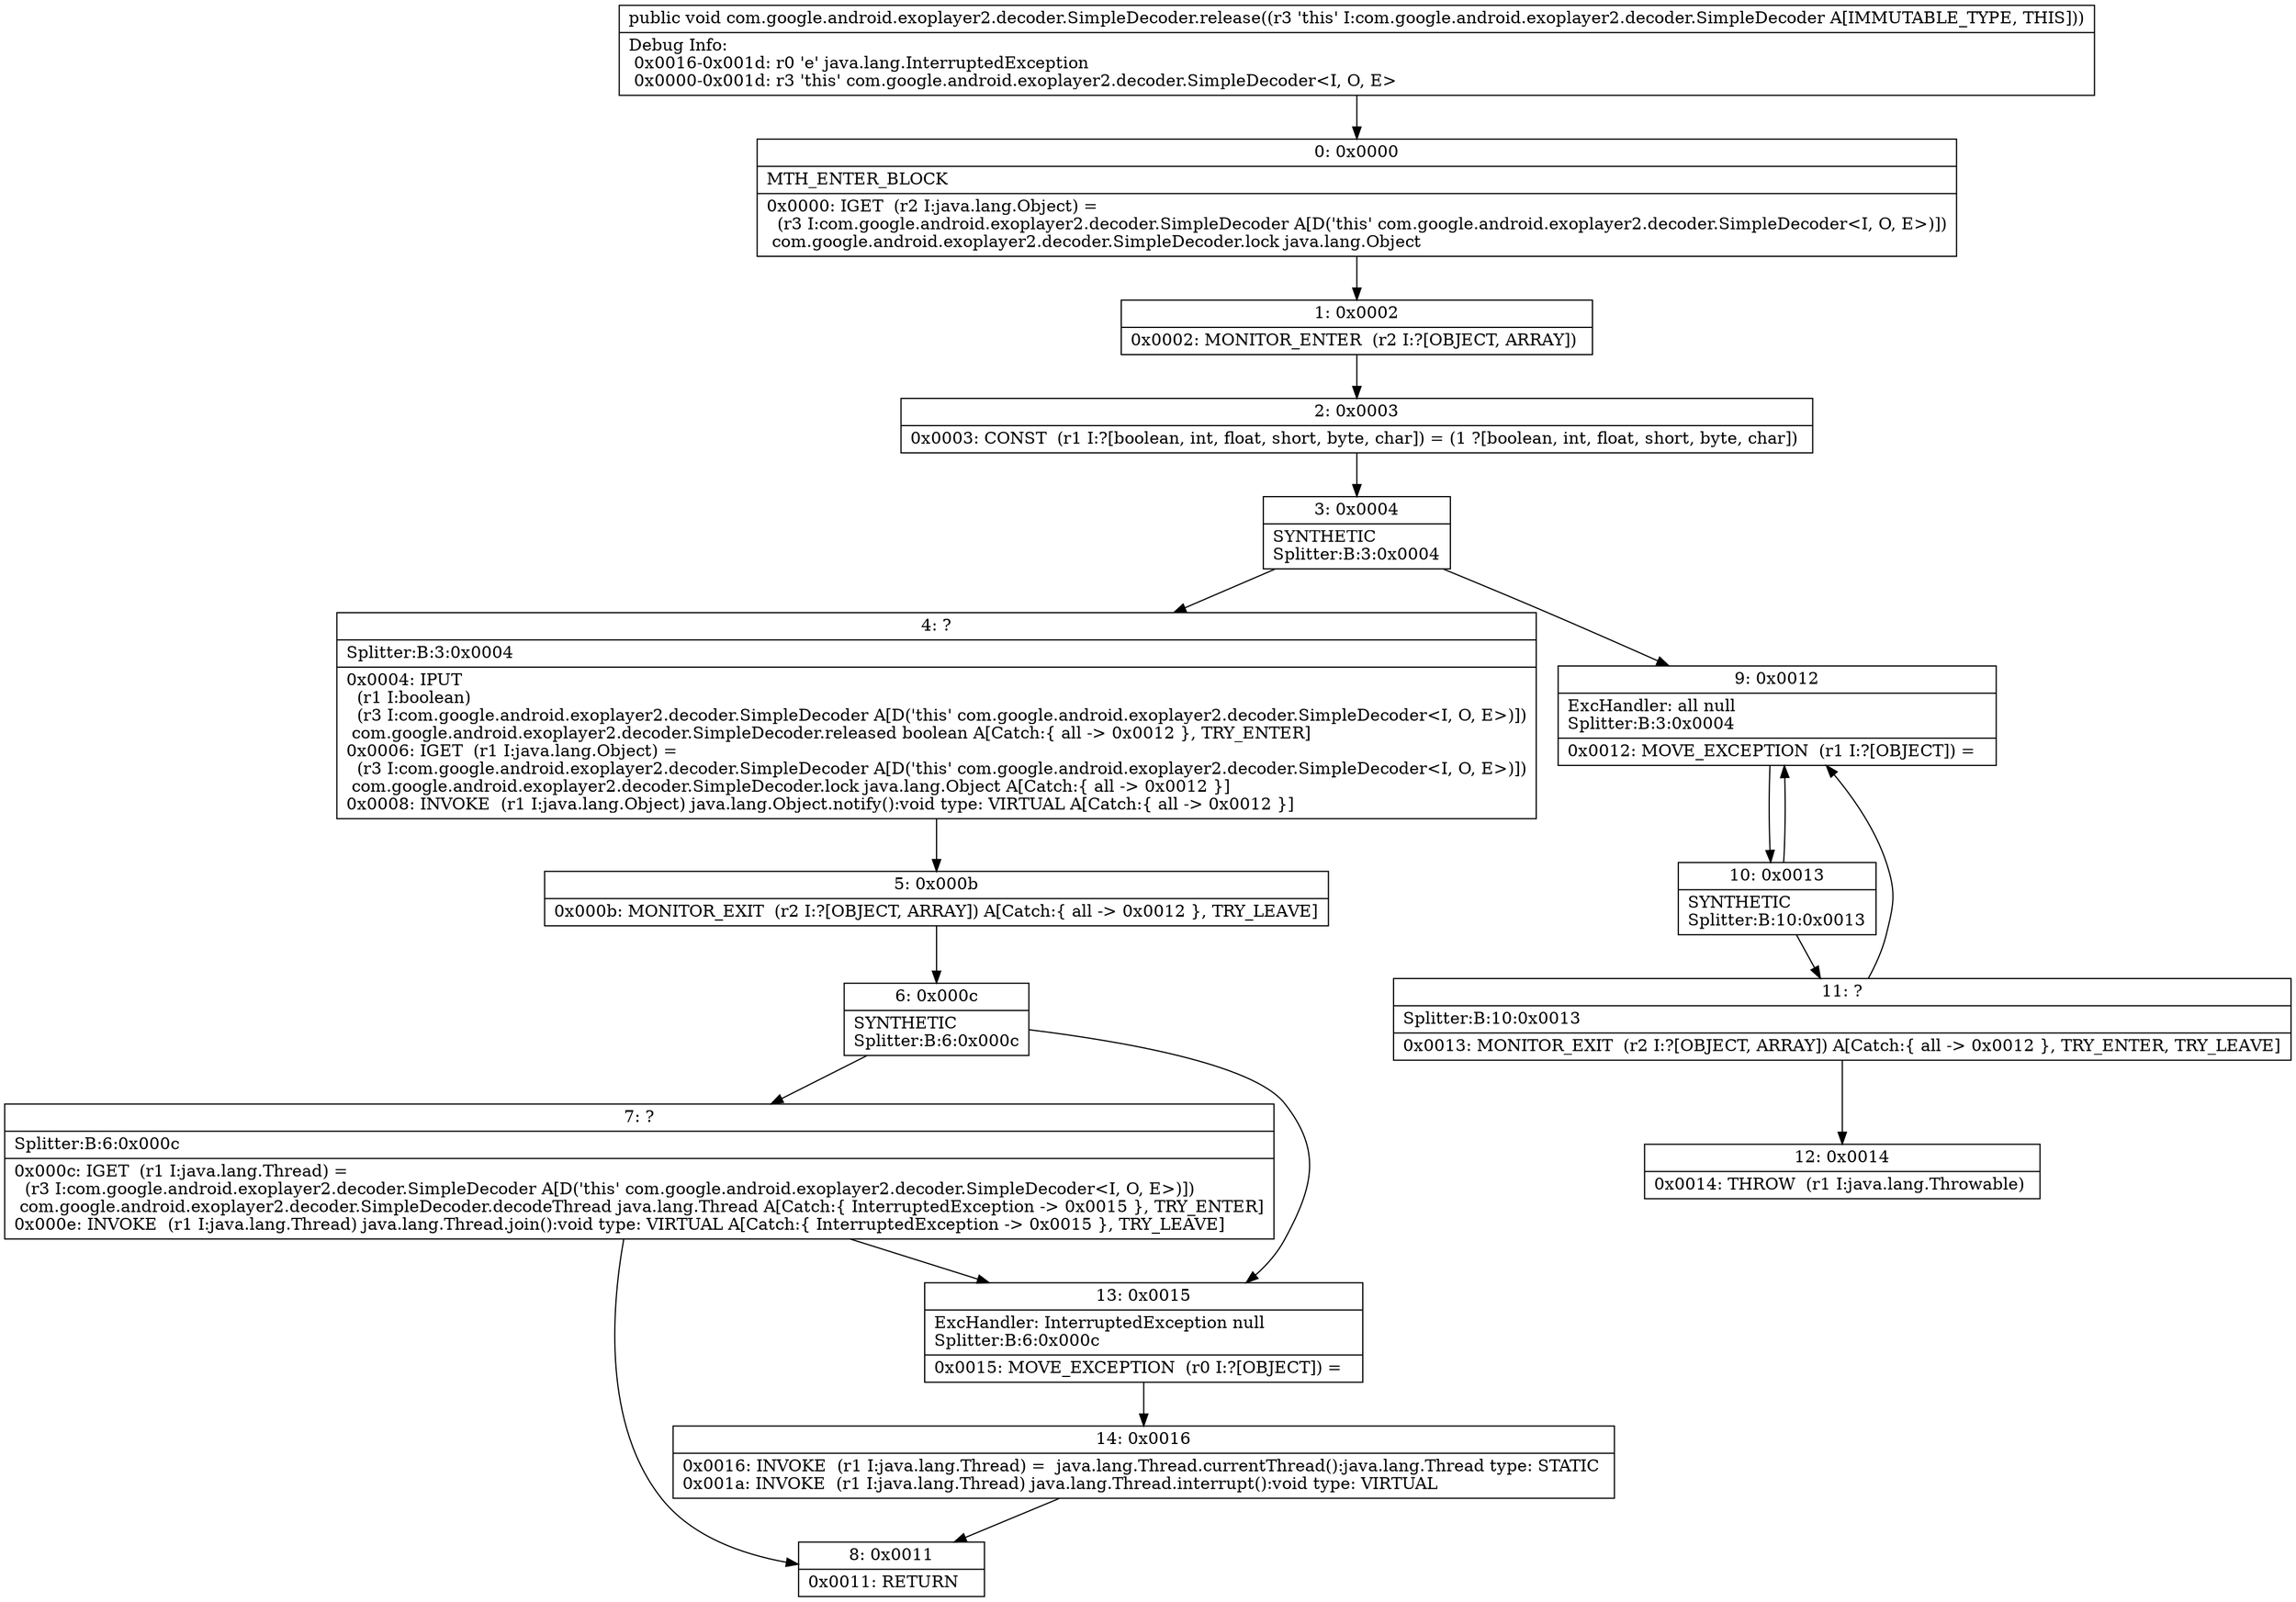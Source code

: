 digraph "CFG forcom.google.android.exoplayer2.decoder.SimpleDecoder.release()V" {
Node_0 [shape=record,label="{0\:\ 0x0000|MTH_ENTER_BLOCK\l|0x0000: IGET  (r2 I:java.lang.Object) = \l  (r3 I:com.google.android.exoplayer2.decoder.SimpleDecoder A[D('this' com.google.android.exoplayer2.decoder.SimpleDecoder\<I, O, E\>)])\l com.google.android.exoplayer2.decoder.SimpleDecoder.lock java.lang.Object \l}"];
Node_1 [shape=record,label="{1\:\ 0x0002|0x0002: MONITOR_ENTER  (r2 I:?[OBJECT, ARRAY]) \l}"];
Node_2 [shape=record,label="{2\:\ 0x0003|0x0003: CONST  (r1 I:?[boolean, int, float, short, byte, char]) = (1 ?[boolean, int, float, short, byte, char]) \l}"];
Node_3 [shape=record,label="{3\:\ 0x0004|SYNTHETIC\lSplitter:B:3:0x0004\l}"];
Node_4 [shape=record,label="{4\:\ ?|Splitter:B:3:0x0004\l|0x0004: IPUT  \l  (r1 I:boolean)\l  (r3 I:com.google.android.exoplayer2.decoder.SimpleDecoder A[D('this' com.google.android.exoplayer2.decoder.SimpleDecoder\<I, O, E\>)])\l com.google.android.exoplayer2.decoder.SimpleDecoder.released boolean A[Catch:\{ all \-\> 0x0012 \}, TRY_ENTER]\l0x0006: IGET  (r1 I:java.lang.Object) = \l  (r3 I:com.google.android.exoplayer2.decoder.SimpleDecoder A[D('this' com.google.android.exoplayer2.decoder.SimpleDecoder\<I, O, E\>)])\l com.google.android.exoplayer2.decoder.SimpleDecoder.lock java.lang.Object A[Catch:\{ all \-\> 0x0012 \}]\l0x0008: INVOKE  (r1 I:java.lang.Object) java.lang.Object.notify():void type: VIRTUAL A[Catch:\{ all \-\> 0x0012 \}]\l}"];
Node_5 [shape=record,label="{5\:\ 0x000b|0x000b: MONITOR_EXIT  (r2 I:?[OBJECT, ARRAY]) A[Catch:\{ all \-\> 0x0012 \}, TRY_LEAVE]\l}"];
Node_6 [shape=record,label="{6\:\ 0x000c|SYNTHETIC\lSplitter:B:6:0x000c\l}"];
Node_7 [shape=record,label="{7\:\ ?|Splitter:B:6:0x000c\l|0x000c: IGET  (r1 I:java.lang.Thread) = \l  (r3 I:com.google.android.exoplayer2.decoder.SimpleDecoder A[D('this' com.google.android.exoplayer2.decoder.SimpleDecoder\<I, O, E\>)])\l com.google.android.exoplayer2.decoder.SimpleDecoder.decodeThread java.lang.Thread A[Catch:\{ InterruptedException \-\> 0x0015 \}, TRY_ENTER]\l0x000e: INVOKE  (r1 I:java.lang.Thread) java.lang.Thread.join():void type: VIRTUAL A[Catch:\{ InterruptedException \-\> 0x0015 \}, TRY_LEAVE]\l}"];
Node_8 [shape=record,label="{8\:\ 0x0011|0x0011: RETURN   \l}"];
Node_9 [shape=record,label="{9\:\ 0x0012|ExcHandler: all null\lSplitter:B:3:0x0004\l|0x0012: MOVE_EXCEPTION  (r1 I:?[OBJECT]) =  \l}"];
Node_10 [shape=record,label="{10\:\ 0x0013|SYNTHETIC\lSplitter:B:10:0x0013\l}"];
Node_11 [shape=record,label="{11\:\ ?|Splitter:B:10:0x0013\l|0x0013: MONITOR_EXIT  (r2 I:?[OBJECT, ARRAY]) A[Catch:\{ all \-\> 0x0012 \}, TRY_ENTER, TRY_LEAVE]\l}"];
Node_12 [shape=record,label="{12\:\ 0x0014|0x0014: THROW  (r1 I:java.lang.Throwable) \l}"];
Node_13 [shape=record,label="{13\:\ 0x0015|ExcHandler: InterruptedException null\lSplitter:B:6:0x000c\l|0x0015: MOVE_EXCEPTION  (r0 I:?[OBJECT]) =  \l}"];
Node_14 [shape=record,label="{14\:\ 0x0016|0x0016: INVOKE  (r1 I:java.lang.Thread) =  java.lang.Thread.currentThread():java.lang.Thread type: STATIC \l0x001a: INVOKE  (r1 I:java.lang.Thread) java.lang.Thread.interrupt():void type: VIRTUAL \l}"];
MethodNode[shape=record,label="{public void com.google.android.exoplayer2.decoder.SimpleDecoder.release((r3 'this' I:com.google.android.exoplayer2.decoder.SimpleDecoder A[IMMUTABLE_TYPE, THIS]))  | Debug Info:\l  0x0016\-0x001d: r0 'e' java.lang.InterruptedException\l  0x0000\-0x001d: r3 'this' com.google.android.exoplayer2.decoder.SimpleDecoder\<I, O, E\>\l}"];
MethodNode -> Node_0;
Node_0 -> Node_1;
Node_1 -> Node_2;
Node_2 -> Node_3;
Node_3 -> Node_4;
Node_3 -> Node_9;
Node_4 -> Node_5;
Node_5 -> Node_6;
Node_6 -> Node_7;
Node_6 -> Node_13;
Node_7 -> Node_8;
Node_7 -> Node_13;
Node_9 -> Node_10;
Node_10 -> Node_11;
Node_10 -> Node_9;
Node_11 -> Node_12;
Node_11 -> Node_9;
Node_13 -> Node_14;
Node_14 -> Node_8;
}

